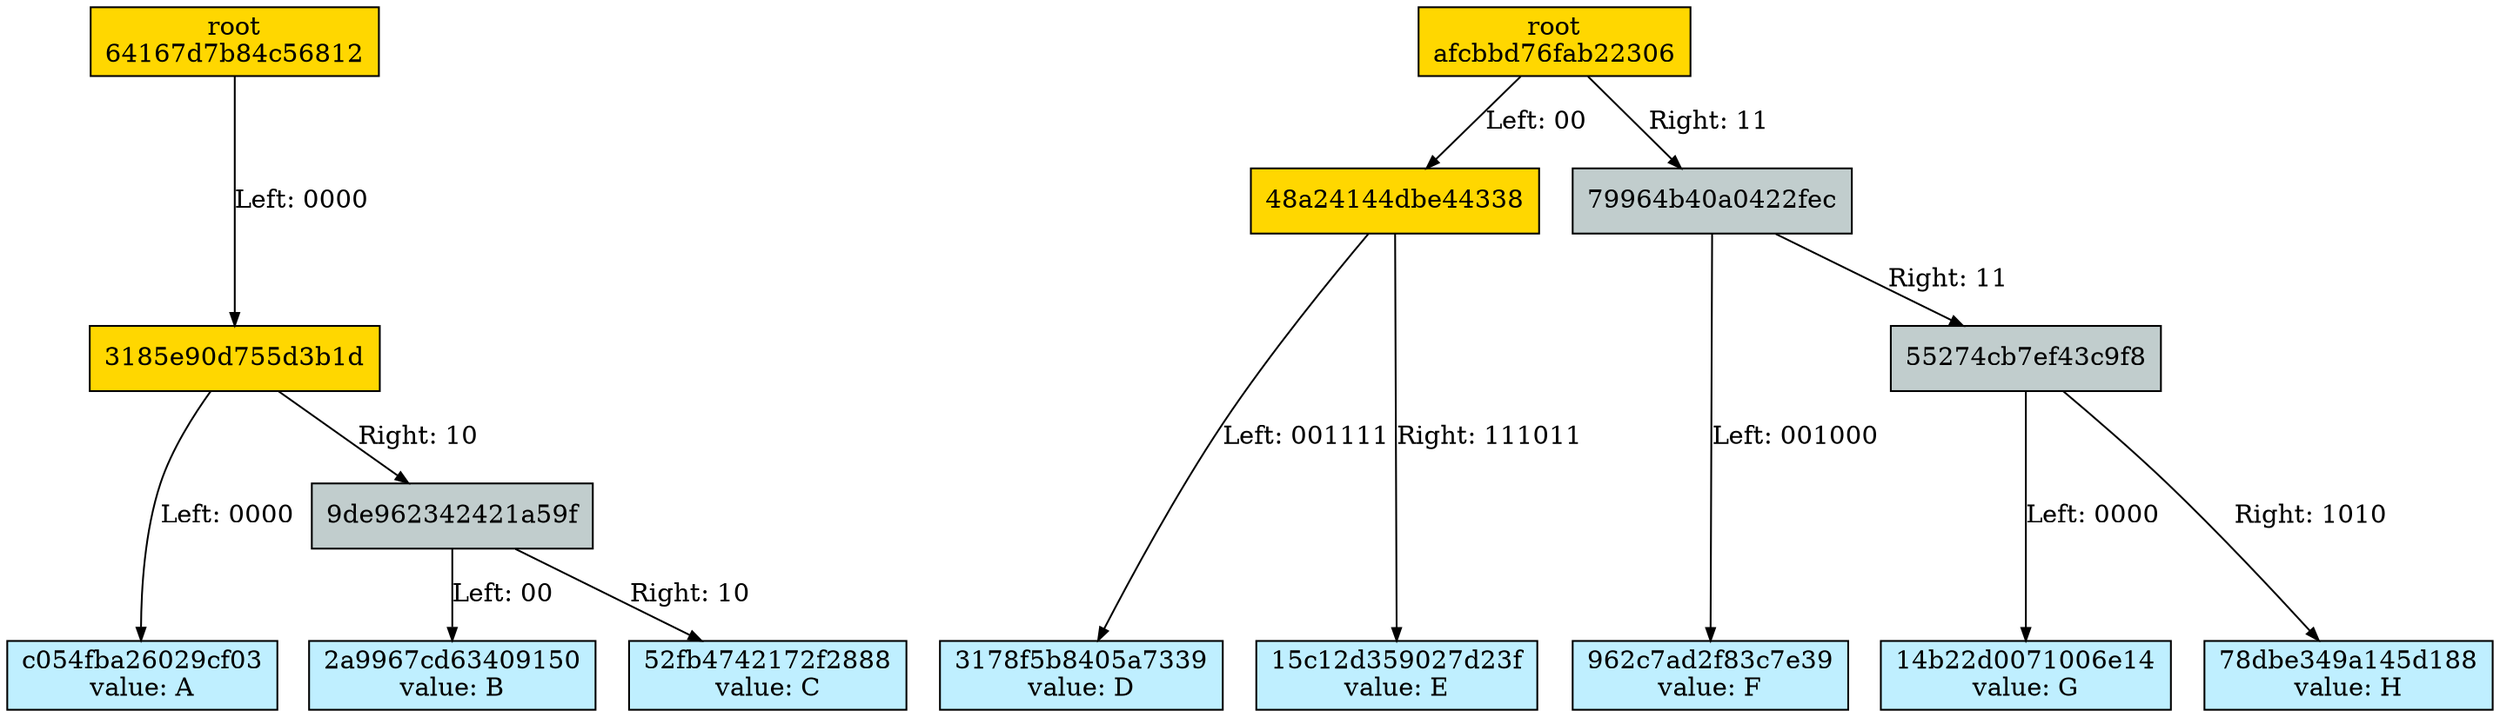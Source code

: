Digraph merkletree {

h64167d7b84c56812 -> h3185e90d755d3b1d [arrowsize=0.7 label="Left: 0000\l" nojustify=true ];
h3185e90d755d3b1d -> hc054fba26029cf03 [arrowsize=0.7 label="Left: 0000" nojustify=true ];
h3185e90d755d3b1d -> h9de962342421a59f [arrowsize=0.7 label="Right: 10\l" nojustify=true ];
h9de962342421a59f -> h2a9967cd63409150 [arrowsize=0.7 label="Left: 00" nojustify=true ];
h9de962342421a59f -> h52fb4742172f2888 [arrowsize=0.7 label="Right: 10" nojustify=true ];
hafcbbd76fab22306 -> h48a24144dbe44338 [arrowsize=0.7 label="Left: 00\l" nojustify=true ];
h48a24144dbe44338 -> h3178f5b8405a7339 [arrowsize=0.7 label="Left: 001111" nojustify=true ];
h48a24144dbe44338 -> h15c12d359027d23f [arrowsize=0.7 label="Right: 111011" nojustify=true ];
hafcbbd76fab22306 -> h79964b40a0422fec [arrowsize=0.7 label="Right: 11\l" nojustify=true ];
h79964b40a0422fec -> h962c7ad2f83c7e39 [arrowsize=0.7 label="Left: 001000" nojustify=true ];
h79964b40a0422fec -> h55274cb7ef43c9f8 [arrowsize=0.7 label="Right: 11\l" nojustify=true ];
h55274cb7ef43c9f8 -> h14b22d0071006e14 [arrowsize=0.7 label="Left: 0000" nojustify=true ];
h55274cb7ef43c9f8 -> h78dbe349a145d188 [arrowsize=0.7 label="Right: 1010" nojustify=true ];

Subgraph depth_0 {
rank=same

h64167d7b84c56812 [fillcolor=gold1 label="root\n64167d7b84c56812" ordering=out shape=box style=filled ];
}


Subgraph depth_4 {
rank=same

h3185e90d755d3b1d [fillcolor=gold1 label="3185e90d755d3b1d" ordering=out shape=box style=filled ];
}


Subgraph depth_256 {
rank=same

hc054fba26029cf03 [fillcolor=lightblue1 label="c054fba26029cf03\nvalue: A" ordering=out shape=box style=filled ];
h2a9967cd63409150 [fillcolor=lightblue1 label="2a9967cd63409150\nvalue: B" ordering=out shape=box style=filled ];
h52fb4742172f2888 [fillcolor=lightblue1 label="52fb4742172f2888\nvalue: C" ordering=out shape=box style=filled ];
}


Subgraph depth_6 {
rank=same

h9de962342421a59f [fillcolor=azure3 label="9de962342421a59f" ordering=out shape=box style=filled ];
}


Subgraph depth_0 {
rank=same

hafcbbd76fab22306 [fillcolor=gold1 label="root\nafcbbd76fab22306" ordering=out shape=box style=filled ];
}


Subgraph depth_2 {
rank=same

h48a24144dbe44338 [fillcolor=gold1 label="48a24144dbe44338" ordering=out shape=box style=filled ];
h79964b40a0422fec [fillcolor=azure3 label="79964b40a0422fec" ordering=out shape=box style=filled ];
}


Subgraph depth_256 {
rank=same

h3178f5b8405a7339 [fillcolor=lightblue1 label="3178f5b8405a7339\nvalue: D" ordering=out shape=box style=filled ];
h15c12d359027d23f [fillcolor=lightblue1 label="15c12d359027d23f\nvalue: E" ordering=out shape=box style=filled ];
h962c7ad2f83c7e39 [fillcolor=lightblue1 label="962c7ad2f83c7e39\nvalue: F" ordering=out shape=box style=filled ];
h14b22d0071006e14 [fillcolor=lightblue1 label="14b22d0071006e14\nvalue: G" ordering=out shape=box style=filled ];
h78dbe349a145d188 [fillcolor=lightblue1 label="78dbe349a145d188\nvalue: H" ordering=out shape=box style=filled ];
}


Subgraph depth_4 {
rank=same

h55274cb7ef43c9f8 [fillcolor=azure3 label="55274cb7ef43c9f8" ordering=out shape=box style=filled ];
}

}
